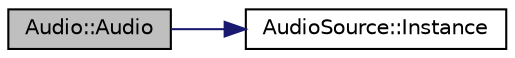 digraph "Audio::Audio"
{
  edge [fontname="Helvetica",fontsize="10",labelfontname="Helvetica",labelfontsize="10"];
  node [fontname="Helvetica",fontsize="10",shape=record];
  rankdir="LR";
  Node0 [label="Audio::Audio",height=0.2,width=0.4,color="black", fillcolor="grey75", style="filled", fontcolor="black"];
  Node0 -> Node1 [color="midnightblue",fontsize="10",style="solid",fontname="Helvetica"];
  Node1 [label="AudioSource::Instance",height=0.2,width=0.4,color="black", fillcolor="white", style="filled",URL="$class_audio_source.html#ae6fac3df9beba8f9a8c404f3cb5d59f3"];
}
